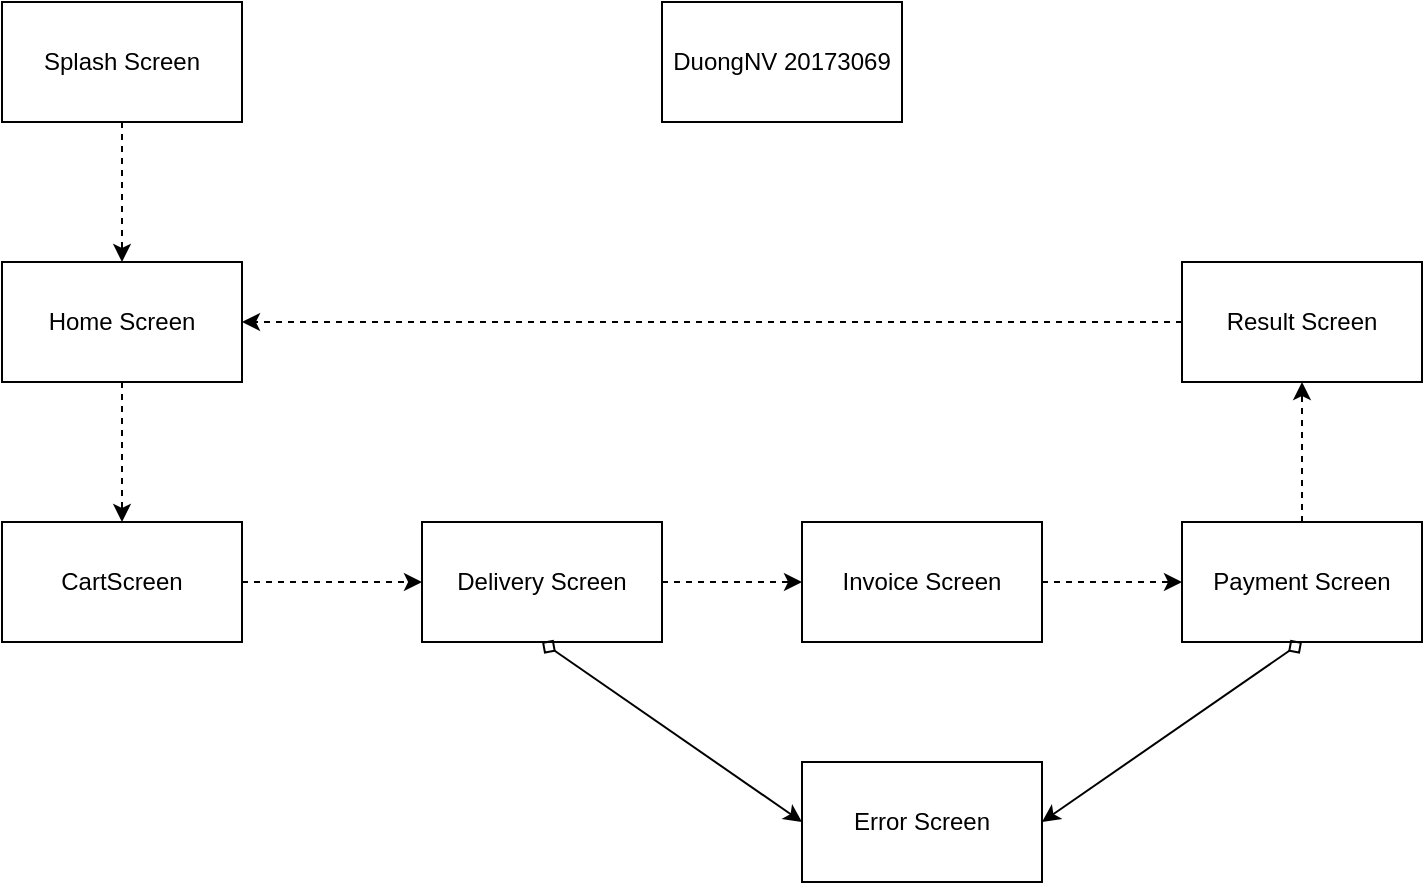 <mxfile version="15.6.8" type="github">
  <diagram id="bkJs-YH9g8PYPtkWjzwN" name="Page-1">
    <mxGraphModel dx="1056" dy="567" grid="1" gridSize="10" guides="1" tooltips="1" connect="1" arrows="1" fold="1" page="1" pageScale="1" pageWidth="827" pageHeight="1169" math="0" shadow="0">
      <root>
        <mxCell id="0" />
        <mxCell id="1" parent="0" />
        <mxCell id="OBZDs8GZSv_nwH4q7q6D-1" value="Splash Screen" style="rounded=0;whiteSpace=wrap;html=1;" vertex="1" parent="1">
          <mxGeometry x="100" y="70" width="120" height="60" as="geometry" />
        </mxCell>
        <mxCell id="OBZDs8GZSv_nwH4q7q6D-2" value="Home Screen" style="rounded=0;whiteSpace=wrap;html=1;" vertex="1" parent="1">
          <mxGeometry x="100" y="200" width="120" height="60" as="geometry" />
        </mxCell>
        <mxCell id="OBZDs8GZSv_nwH4q7q6D-3" value="CartScreen" style="rounded=0;whiteSpace=wrap;html=1;" vertex="1" parent="1">
          <mxGeometry x="100" y="330" width="120" height="60" as="geometry" />
        </mxCell>
        <mxCell id="OBZDs8GZSv_nwH4q7q6D-4" value="Delivery Screen" style="rounded=0;whiteSpace=wrap;html=1;" vertex="1" parent="1">
          <mxGeometry x="310" y="330" width="120" height="60" as="geometry" />
        </mxCell>
        <mxCell id="OBZDs8GZSv_nwH4q7q6D-5" value="Invoice Screen" style="rounded=0;whiteSpace=wrap;html=1;" vertex="1" parent="1">
          <mxGeometry x="500" y="330" width="120" height="60" as="geometry" />
        </mxCell>
        <mxCell id="OBZDs8GZSv_nwH4q7q6D-6" value="Payment Screen" style="rounded=0;whiteSpace=wrap;html=1;" vertex="1" parent="1">
          <mxGeometry x="690" y="330" width="120" height="60" as="geometry" />
        </mxCell>
        <mxCell id="OBZDs8GZSv_nwH4q7q6D-7" value="Result Screen" style="rounded=0;whiteSpace=wrap;html=1;" vertex="1" parent="1">
          <mxGeometry x="690" y="200" width="120" height="60" as="geometry" />
        </mxCell>
        <mxCell id="OBZDs8GZSv_nwH4q7q6D-8" value="Error Screen" style="rounded=0;whiteSpace=wrap;html=1;" vertex="1" parent="1">
          <mxGeometry x="500" y="450" width="120" height="60" as="geometry" />
        </mxCell>
        <mxCell id="OBZDs8GZSv_nwH4q7q6D-9" value="" style="endArrow=classic;html=1;rounded=0;exitX=0;exitY=0.5;exitDx=0;exitDy=0;entryX=1;entryY=0.5;entryDx=0;entryDy=0;dashed=1;" edge="1" parent="1" source="OBZDs8GZSv_nwH4q7q6D-7" target="OBZDs8GZSv_nwH4q7q6D-2">
          <mxGeometry width="50" height="50" relative="1" as="geometry">
            <mxPoint x="390" y="370" as="sourcePoint" />
            <mxPoint x="440" y="320" as="targetPoint" />
          </mxGeometry>
        </mxCell>
        <mxCell id="OBZDs8GZSv_nwH4q7q6D-10" value="" style="endArrow=classic;html=1;rounded=0;dashed=1;exitX=0.5;exitY=1;exitDx=0;exitDy=0;" edge="1" parent="1" source="OBZDs8GZSv_nwH4q7q6D-1" target="OBZDs8GZSv_nwH4q7q6D-2">
          <mxGeometry width="50" height="50" relative="1" as="geometry">
            <mxPoint x="390" y="370" as="sourcePoint" />
            <mxPoint x="440" y="320" as="targetPoint" />
          </mxGeometry>
        </mxCell>
        <mxCell id="OBZDs8GZSv_nwH4q7q6D-11" value="" style="endArrow=classic;html=1;rounded=0;dashed=1;exitX=0.5;exitY=1;exitDx=0;exitDy=0;" edge="1" parent="1" source="OBZDs8GZSv_nwH4q7q6D-2" target="OBZDs8GZSv_nwH4q7q6D-3">
          <mxGeometry width="50" height="50" relative="1" as="geometry">
            <mxPoint x="390" y="370" as="sourcePoint" />
            <mxPoint x="440" y="320" as="targetPoint" />
          </mxGeometry>
        </mxCell>
        <mxCell id="OBZDs8GZSv_nwH4q7q6D-12" value="" style="endArrow=classic;html=1;rounded=0;dashed=1;exitX=1;exitY=0.5;exitDx=0;exitDy=0;entryX=0;entryY=0.5;entryDx=0;entryDy=0;" edge="1" parent="1" source="OBZDs8GZSv_nwH4q7q6D-3" target="OBZDs8GZSv_nwH4q7q6D-4">
          <mxGeometry width="50" height="50" relative="1" as="geometry">
            <mxPoint x="390" y="370" as="sourcePoint" />
            <mxPoint x="440" y="320" as="targetPoint" />
          </mxGeometry>
        </mxCell>
        <mxCell id="OBZDs8GZSv_nwH4q7q6D-13" value="" style="endArrow=classic;html=1;rounded=0;dashed=1;exitX=1;exitY=0.5;exitDx=0;exitDy=0;entryX=0;entryY=0.5;entryDx=0;entryDy=0;" edge="1" parent="1" source="OBZDs8GZSv_nwH4q7q6D-4" target="OBZDs8GZSv_nwH4q7q6D-5">
          <mxGeometry width="50" height="50" relative="1" as="geometry">
            <mxPoint x="390" y="370" as="sourcePoint" />
            <mxPoint x="440" y="320" as="targetPoint" />
          </mxGeometry>
        </mxCell>
        <mxCell id="OBZDs8GZSv_nwH4q7q6D-14" value="" style="endArrow=classic;html=1;rounded=0;dashed=1;exitX=1;exitY=0.5;exitDx=0;exitDy=0;entryX=0;entryY=0.5;entryDx=0;entryDy=0;" edge="1" parent="1" source="OBZDs8GZSv_nwH4q7q6D-5" target="OBZDs8GZSv_nwH4q7q6D-6">
          <mxGeometry width="50" height="50" relative="1" as="geometry">
            <mxPoint x="390" y="370" as="sourcePoint" />
            <mxPoint x="440" y="320" as="targetPoint" />
          </mxGeometry>
        </mxCell>
        <mxCell id="OBZDs8GZSv_nwH4q7q6D-15" value="" style="endArrow=classic;html=1;rounded=0;dashed=1;exitX=0.5;exitY=0;exitDx=0;exitDy=0;entryX=0.5;entryY=1;entryDx=0;entryDy=0;" edge="1" parent="1" source="OBZDs8GZSv_nwH4q7q6D-6" target="OBZDs8GZSv_nwH4q7q6D-7">
          <mxGeometry width="50" height="50" relative="1" as="geometry">
            <mxPoint x="390" y="370" as="sourcePoint" />
            <mxPoint x="440" y="320" as="targetPoint" />
          </mxGeometry>
        </mxCell>
        <mxCell id="OBZDs8GZSv_nwH4q7q6D-16" value="" style="endArrow=classic;startArrow=diamond;html=1;rounded=0;exitX=0.5;exitY=1;exitDx=0;exitDy=0;entryX=0;entryY=0.5;entryDx=0;entryDy=0;startFill=0;" edge="1" parent="1" source="OBZDs8GZSv_nwH4q7q6D-4" target="OBZDs8GZSv_nwH4q7q6D-8">
          <mxGeometry width="50" height="50" relative="1" as="geometry">
            <mxPoint x="390" y="370" as="sourcePoint" />
            <mxPoint x="440" y="320" as="targetPoint" />
          </mxGeometry>
        </mxCell>
        <mxCell id="OBZDs8GZSv_nwH4q7q6D-17" value="" style="endArrow=classic;html=1;rounded=0;exitX=0.5;exitY=1;exitDx=0;exitDy=0;entryX=1;entryY=0.5;entryDx=0;entryDy=0;endFill=1;startArrow=diamond;startFill=0;" edge="1" parent="1" source="OBZDs8GZSv_nwH4q7q6D-6" target="OBZDs8GZSv_nwH4q7q6D-8">
          <mxGeometry width="50" height="50" relative="1" as="geometry">
            <mxPoint x="390" y="370" as="sourcePoint" />
            <mxPoint x="440" y="320" as="targetPoint" />
          </mxGeometry>
        </mxCell>
        <mxCell id="OBZDs8GZSv_nwH4q7q6D-18" value="DuongNV 20173069" style="rounded=0;whiteSpace=wrap;html=1;" vertex="1" parent="1">
          <mxGeometry x="430" y="70" width="120" height="60" as="geometry" />
        </mxCell>
      </root>
    </mxGraphModel>
  </diagram>
</mxfile>
